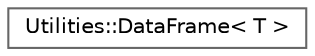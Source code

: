 digraph "Graphical Class Hierarchy"
{
 // LATEX_PDF_SIZE
  bgcolor="transparent";
  edge [fontname=Helvetica,fontsize=10,labelfontname=Helvetica,labelfontsize=10];
  node [fontname=Helvetica,fontsize=10,shape=box,height=0.2,width=0.4];
  rankdir="LR";
  Node0 [id="Node000000",label="Utilities::DataFrame\< T \>",height=0.2,width=0.4,color="grey40", fillcolor="white", style="filled",URL="$class_utilities_1_1_data_frame.html",tooltip="class for impoting data from a csv file and allowing label string lookup like a data frame."];
}
